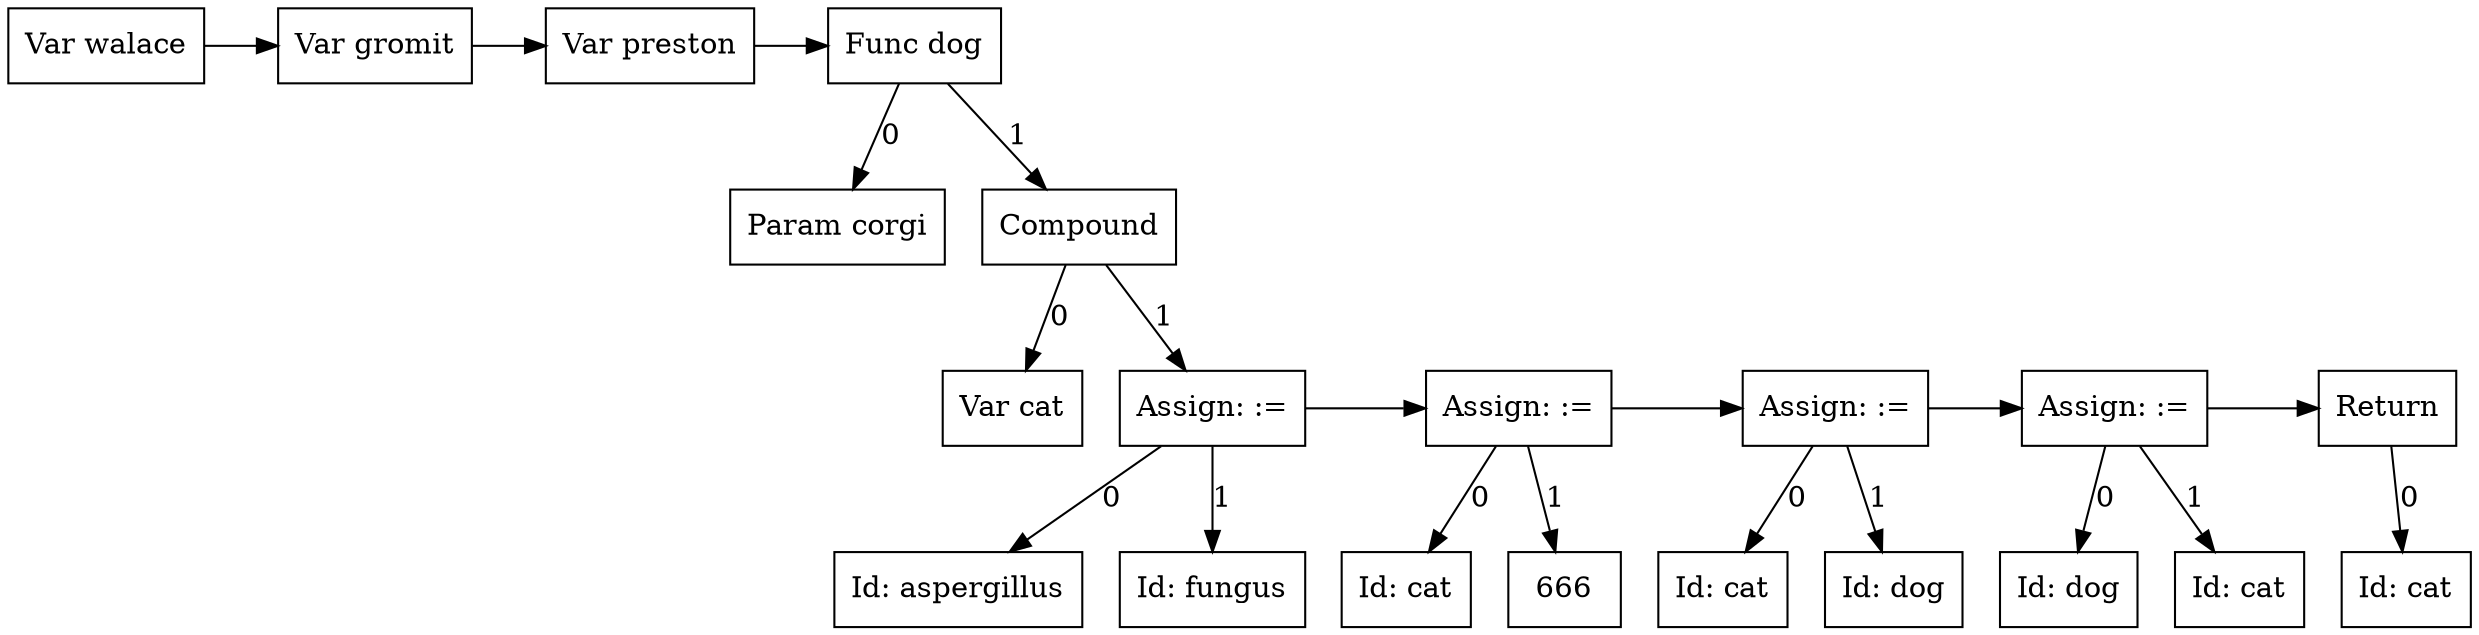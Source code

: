 digraph G {
node0 [label="Var walace"; shape=box];
subgraph SibNames_0 {
rankdir="LR"; rank="same";
node0 [label="Var walace"; shape=box];
node1 [label="Var gromit"; shape=box];
node2 [label="Var preston"; shape=box];
node20 [label="Func dog"; shape=box];
}

subgraph SibPtrs_0 {
rankdir="LR";
node0 -> node1;
node1 -> node2;
node2 -> node20;
}

subgraph childNames_20 {
rankdir="LR"; rank="same"; ordering=out
node3 [label="Param corgi"; shape=box];
node19 [label="Compound"; shape=box];
}

subgraph childPtrs_20 {
rankdir="TB";
node20 -> node3 [label="0"];
node20 -> node19 [label="1"];
}

subgraph childNames_19 {
rankdir="LR"; rank="same"; ordering=out
node4 [label="Var cat"; shape=box];
node7 [label="Assign: :="; shape=box];
}

subgraph childPtrs_19 {
rankdir="TB";
node19 -> node4 [label="0"];
node19 -> node7 [label="1"];
}

subgraph childNames_7 {
rankdir="LR"; rank="same"; ordering=out
node5 [label="Id: aspergillus"; shape=box];
node6 [label="Id: fungus"; shape=box];
}

subgraph childPtrs_7 {
rankdir="TB";
node7 -> node5 [label="0"];
node7 -> node6 [label="1"];
}

subgraph SibNames_7 {
rankdir="LR"; rank="same";
node7 [label="Assign: :="; shape=box];
node10 [label="Assign: :="; shape=box];
node13 [label="Assign: :="; shape=box];
node16 [label="Assign: :="; shape=box];
node18 [label="Return"; shape=box];
}

subgraph SibPtrs_7 {
rankdir="LR";
node7 -> node10;
node10 -> node13;
node13 -> node16;
node16 -> node18;
}

subgraph childNames_10 {
rankdir="LR"; rank="same"; ordering=out
node8 [label="Id: cat"; shape=box];
node9 [label="666"; shape=box];
}

subgraph childPtrs_10 {
rankdir="TB";
node10 -> node8 [label="0"];
node10 -> node9 [label="1"];
}

subgraph childNames_13 {
rankdir="LR"; rank="same"; ordering=out
node11 [label="Id: cat"; shape=box];
node12 [label="Id: dog"; shape=box];
}

subgraph childPtrs_13 {
rankdir="TB";
node13 -> node11 [label="0"];
node13 -> node12 [label="1"];
}

subgraph childNames_16 {
rankdir="LR"; rank="same"; ordering=out
node14 [label="Id: dog"; shape=box];
node15 [label="Id: cat"; shape=box];
}

subgraph childPtrs_16 {
rankdir="TB";
node16 -> node14 [label="0"];
node16 -> node15 [label="1"];
}

subgraph childNames_18 {
rankdir="LR"; rank="same"; ordering=out
node17 [label="Id: cat"; shape=box];
}

subgraph childPtrs_18 {
rankdir="TB";
node18 -> node17 [label="0"];
}

}
